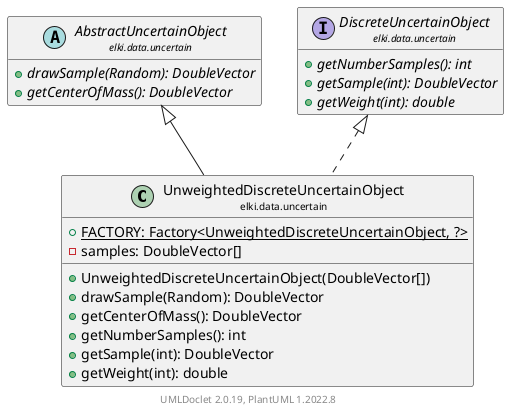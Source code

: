 @startuml
    remove .*\.(Instance|Par|Parameterizer|Factory)$
    set namespaceSeparator none
    hide empty fields
    hide empty methods

    class "<size:14>UnweightedDiscreteUncertainObject\n<size:10>elki.data.uncertain" as elki.data.uncertain.UnweightedDiscreteUncertainObject [[UnweightedDiscreteUncertainObject.html]] {
        {static} +FACTORY: Factory<UnweightedDiscreteUncertainObject, ?>
        -samples: DoubleVector[]
        +UnweightedDiscreteUncertainObject(DoubleVector[])
        +drawSample(Random): DoubleVector
        +getCenterOfMass(): DoubleVector
        +getNumberSamples(): int
        +getSample(int): DoubleVector
        +getWeight(int): double
    }

    abstract class "<size:14>AbstractUncertainObject\n<size:10>elki.data.uncertain" as elki.data.uncertain.AbstractUncertainObject [[AbstractUncertainObject.html]] {
        {abstract} +drawSample(Random): DoubleVector
        {abstract} +getCenterOfMass(): DoubleVector
    }
    interface "<size:14>DiscreteUncertainObject\n<size:10>elki.data.uncertain" as elki.data.uncertain.DiscreteUncertainObject [[DiscreteUncertainObject.html]] {
        {abstract} +getNumberSamples(): int
        {abstract} +getSample(int): DoubleVector
        {abstract} +getWeight(int): double
    }
    class "<size:14>UnweightedDiscreteUncertainObject.Factory\n<size:10>elki.data.uncertain" as elki.data.uncertain.UnweightedDiscreteUncertainObject.Factory [[UnweightedDiscreteUncertainObject.Factory.html]]

    elki.data.uncertain.AbstractUncertainObject <|-- elki.data.uncertain.UnweightedDiscreteUncertainObject
    elki.data.uncertain.DiscreteUncertainObject <|.. elki.data.uncertain.UnweightedDiscreteUncertainObject
    elki.data.uncertain.UnweightedDiscreteUncertainObject +-- elki.data.uncertain.UnweightedDiscreteUncertainObject.Factory

    center footer UMLDoclet 2.0.19, PlantUML 1.2022.8
@enduml
